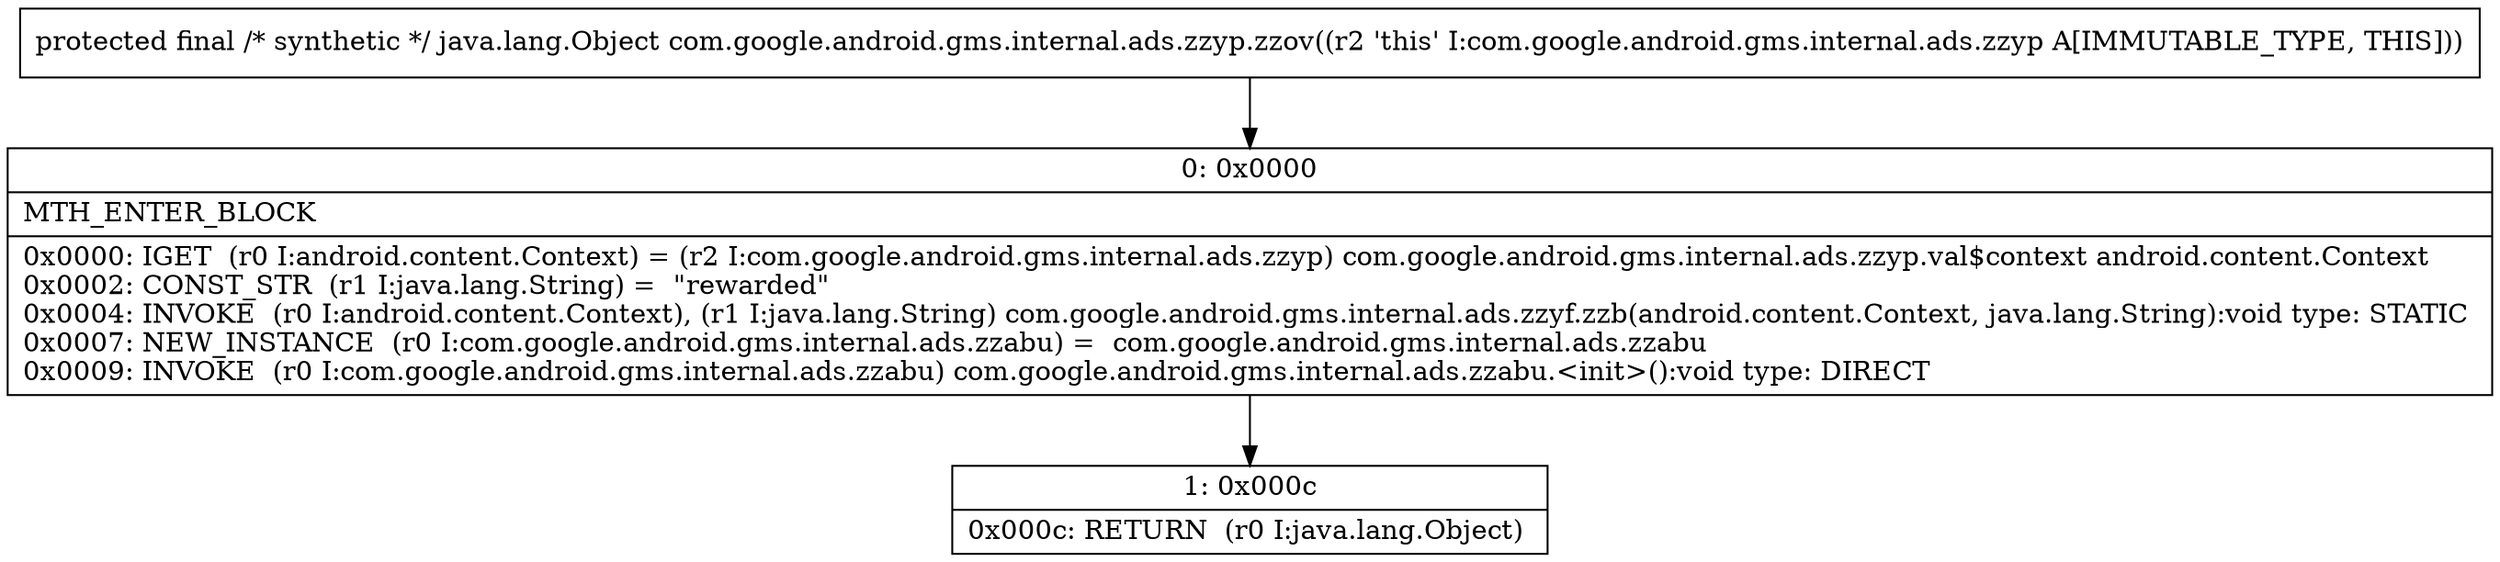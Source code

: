 digraph "CFG forcom.google.android.gms.internal.ads.zzyp.zzov()Ljava\/lang\/Object;" {
Node_0 [shape=record,label="{0\:\ 0x0000|MTH_ENTER_BLOCK\l|0x0000: IGET  (r0 I:android.content.Context) = (r2 I:com.google.android.gms.internal.ads.zzyp) com.google.android.gms.internal.ads.zzyp.val$context android.content.Context \l0x0002: CONST_STR  (r1 I:java.lang.String) =  \"rewarded\" \l0x0004: INVOKE  (r0 I:android.content.Context), (r1 I:java.lang.String) com.google.android.gms.internal.ads.zzyf.zzb(android.content.Context, java.lang.String):void type: STATIC \l0x0007: NEW_INSTANCE  (r0 I:com.google.android.gms.internal.ads.zzabu) =  com.google.android.gms.internal.ads.zzabu \l0x0009: INVOKE  (r0 I:com.google.android.gms.internal.ads.zzabu) com.google.android.gms.internal.ads.zzabu.\<init\>():void type: DIRECT \l}"];
Node_1 [shape=record,label="{1\:\ 0x000c|0x000c: RETURN  (r0 I:java.lang.Object) \l}"];
MethodNode[shape=record,label="{protected final \/* synthetic *\/ java.lang.Object com.google.android.gms.internal.ads.zzyp.zzov((r2 'this' I:com.google.android.gms.internal.ads.zzyp A[IMMUTABLE_TYPE, THIS])) }"];
MethodNode -> Node_0;
Node_0 -> Node_1;
}

